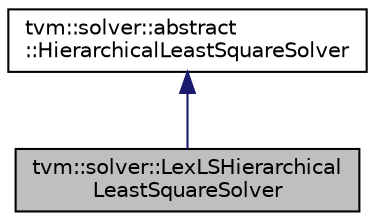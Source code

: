 digraph "tvm::solver::LexLSHierarchicalLeastSquareSolver"
{
  edge [fontname="Helvetica",fontsize="10",labelfontname="Helvetica",labelfontsize="10"];
  node [fontname="Helvetica",fontsize="10",shape=record];
  Node0 [label="tvm::solver::LexLSHierarchical\lLeastSquareSolver",height=0.2,width=0.4,color="black", fillcolor="grey75", style="filled", fontcolor="black"];
  Node1 -> Node0 [dir="back",color="midnightblue",fontsize="10",style="solid",fontname="Helvetica"];
  Node1 [label="tvm::solver::abstract\l::HierarchicalLeastSquareSolver",height=0.2,width=0.4,color="black", fillcolor="white", style="filled",URL="$classtvm_1_1solver_1_1abstract_1_1HierarchicalLeastSquareSolver.html"];
}
